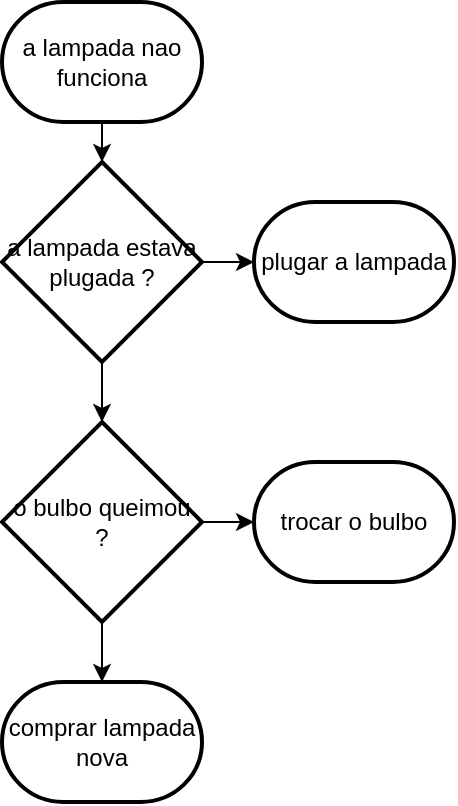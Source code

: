 <mxfile version="23.1.6" type="device">
  <diagram id="C5RBs43oDa-KdzZeNtuy" name="Page-1">
    <mxGraphModel dx="880" dy="446" grid="1" gridSize="10" guides="1" tooltips="1" connect="1" arrows="1" fold="1" page="1" pageScale="1" pageWidth="827" pageHeight="1169" math="0" shadow="0">
      <root>
        <mxCell id="WIyWlLk6GJQsqaUBKTNV-0" />
        <mxCell id="WIyWlLk6GJQsqaUBKTNV-1" parent="WIyWlLk6GJQsqaUBKTNV-0" />
        <mxCell id="43-bNM765qXtJcL10XEs-22" value="" style="edgeStyle=orthogonalEdgeStyle;rounded=0;orthogonalLoop=1;jettySize=auto;html=1;" edge="1" parent="WIyWlLk6GJQsqaUBKTNV-1" source="43-bNM765qXtJcL10XEs-20" target="43-bNM765qXtJcL10XEs-21">
          <mxGeometry relative="1" as="geometry" />
        </mxCell>
        <mxCell id="43-bNM765qXtJcL10XEs-20" value="a lampada nao funciona" style="strokeWidth=2;html=1;shape=mxgraph.flowchart.terminator;whiteSpace=wrap;" vertex="1" parent="WIyWlLk6GJQsqaUBKTNV-1">
          <mxGeometry x="314" y="160" width="100" height="60" as="geometry" />
        </mxCell>
        <mxCell id="43-bNM765qXtJcL10XEs-24" value="" style="edgeStyle=orthogonalEdgeStyle;rounded=0;orthogonalLoop=1;jettySize=auto;html=1;" edge="1" parent="WIyWlLk6GJQsqaUBKTNV-1" source="43-bNM765qXtJcL10XEs-21" target="43-bNM765qXtJcL10XEs-23">
          <mxGeometry relative="1" as="geometry" />
        </mxCell>
        <mxCell id="43-bNM765qXtJcL10XEs-28" value="" style="edgeStyle=orthogonalEdgeStyle;rounded=0;orthogonalLoop=1;jettySize=auto;html=1;" edge="1" parent="WIyWlLk6GJQsqaUBKTNV-1" source="43-bNM765qXtJcL10XEs-21" target="43-bNM765qXtJcL10XEs-27">
          <mxGeometry relative="1" as="geometry" />
        </mxCell>
        <mxCell id="43-bNM765qXtJcL10XEs-21" value="a lampada estava plugada ?" style="strokeWidth=2;html=1;shape=mxgraph.flowchart.decision;whiteSpace=wrap;" vertex="1" parent="WIyWlLk6GJQsqaUBKTNV-1">
          <mxGeometry x="314" y="240" width="100" height="100" as="geometry" />
        </mxCell>
        <mxCell id="43-bNM765qXtJcL10XEs-26" value="" style="edgeStyle=orthogonalEdgeStyle;rounded=0;orthogonalLoop=1;jettySize=auto;html=1;" edge="1" parent="WIyWlLk6GJQsqaUBKTNV-1" source="43-bNM765qXtJcL10XEs-23" target="43-bNM765qXtJcL10XEs-25">
          <mxGeometry relative="1" as="geometry" />
        </mxCell>
        <mxCell id="43-bNM765qXtJcL10XEs-30" value="" style="edgeStyle=orthogonalEdgeStyle;rounded=0;orthogonalLoop=1;jettySize=auto;html=1;" edge="1" parent="WIyWlLk6GJQsqaUBKTNV-1" source="43-bNM765qXtJcL10XEs-23" target="43-bNM765qXtJcL10XEs-29">
          <mxGeometry relative="1" as="geometry" />
        </mxCell>
        <mxCell id="43-bNM765qXtJcL10XEs-23" value="o bulbo queimou ?" style="strokeWidth=2;html=1;shape=mxgraph.flowchart.decision;whiteSpace=wrap;" vertex="1" parent="WIyWlLk6GJQsqaUBKTNV-1">
          <mxGeometry x="314" y="370" width="100" height="100" as="geometry" />
        </mxCell>
        <mxCell id="43-bNM765qXtJcL10XEs-25" value="comprar lampada nova" style="strokeWidth=2;html=1;shape=mxgraph.flowchart.terminator;whiteSpace=wrap;" vertex="1" parent="WIyWlLk6GJQsqaUBKTNV-1">
          <mxGeometry x="314" y="500" width="100" height="60" as="geometry" />
        </mxCell>
        <mxCell id="43-bNM765qXtJcL10XEs-27" value="plugar a lampada" style="strokeWidth=2;html=1;shape=mxgraph.flowchart.terminator;whiteSpace=wrap;" vertex="1" parent="WIyWlLk6GJQsqaUBKTNV-1">
          <mxGeometry x="440" y="260" width="100" height="60" as="geometry" />
        </mxCell>
        <mxCell id="43-bNM765qXtJcL10XEs-29" value="trocar o bulbo" style="strokeWidth=2;html=1;shape=mxgraph.flowchart.terminator;whiteSpace=wrap;" vertex="1" parent="WIyWlLk6GJQsqaUBKTNV-1">
          <mxGeometry x="440" y="390" width="100" height="60" as="geometry" />
        </mxCell>
      </root>
    </mxGraphModel>
  </diagram>
</mxfile>
